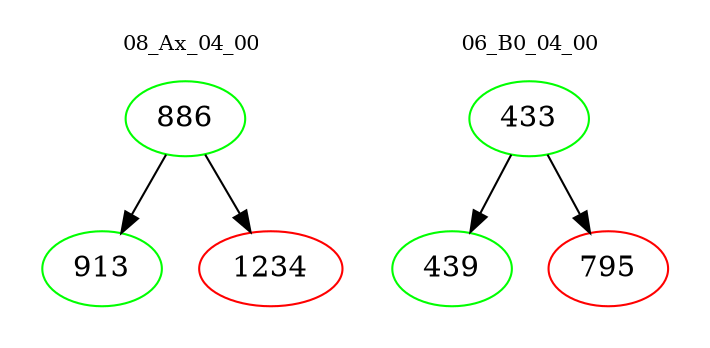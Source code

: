 digraph{
subgraph cluster_0 {
color = white
label = "08_Ax_04_00";
fontsize=10;
T0_886 [label="886", color="green"]
T0_886 -> T0_913 [color="black"]
T0_913 [label="913", color="green"]
T0_886 -> T0_1234 [color="black"]
T0_1234 [label="1234", color="red"]
}
subgraph cluster_1 {
color = white
label = "06_B0_04_00";
fontsize=10;
T1_433 [label="433", color="green"]
T1_433 -> T1_439 [color="black"]
T1_439 [label="439", color="green"]
T1_433 -> T1_795 [color="black"]
T1_795 [label="795", color="red"]
}
}
